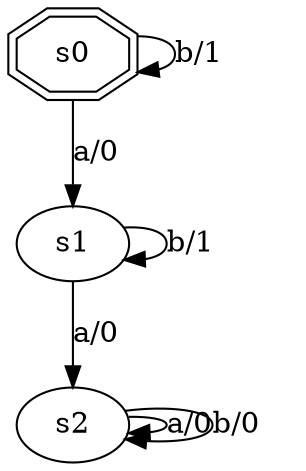 digraph test_16 {
    s0 -> s0 [label="b/1"];
    s0 -> s1 [label="a/0"];
    s1 -> s1 [label="b/1"];
    s1 -> s2 [label="a/0"];
    s2 -> s2 [label="a/0"];
    s2 -> s2 [label="b/0"];
    s0 [shape=doubleoctagon];
}
